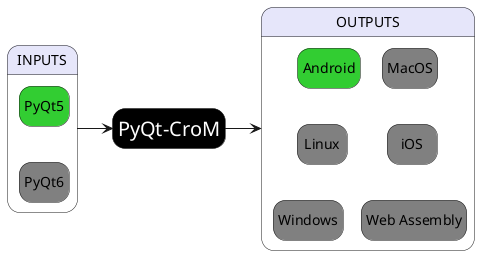 /' System overview for PyQt-CroM '/

@startuml

/' Config '/

hide empty description
skinparam wrapWidth 200
skinparam maxMessageSize 150

!$managed_color = "LimeGreen"
!$not_managed_color = "Grey"
!$header_color = "lavender"
!$system_color = "Black"

/' States '/

state "INPUTS" as input #$header_color {
	state "PyQt5" as pyqt5 #$managed_color
	state "PyQt6" as pyqt6 #$not_managed_color
}

state "<color:white><size:20>PyQt-CroM" as system #$system_color

state "OUTPUTS" as output #$header_color {
	state "Android" as android #$managed_color
	state "Linux" as linux #$not_managed_color
	state "Windows" as windows #$not_managed_color
	state "MacOS" as macos #$not_managed_color
	state "iOS" as ios #$not_managed_color
	state "Web Assembly" as wasm #$not_managed_color
}

/' Links '/

android -down[hidden]-> linux
android -right[hidden]-> macos
linux -down[hidden]-> windows
macos -down[hidden]-> ios
ios -down[hidden]-> wasm

input -right-> system
system -right-> output

pyqt5 -down[hidden]-> pyqt6

@enduml
